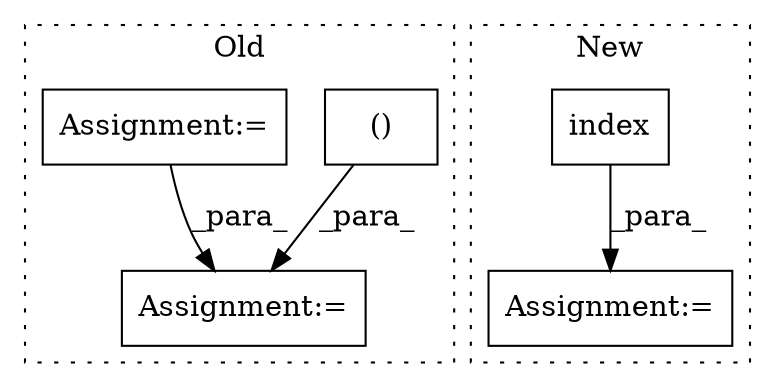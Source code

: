 digraph G {
subgraph cluster0 {
1 [label="()" a="106" s="8028" l="26" shape="box"];
4 [label="Assignment:=" a="7" s="7977" l="1" shape="box"];
5 [label="Assignment:=" a="7" s="7829" l="1" shape="box"];
label = "Old";
style="dotted";
}
subgraph cluster1 {
2 [label="index" a="32" s="9049,9072" l="6,1" shape="box"];
3 [label="Assignment:=" a="7" s="9040" l="1" shape="box"];
label = "New";
style="dotted";
}
1 -> 4 [label="_para_"];
2 -> 3 [label="_para_"];
5 -> 4 [label="_para_"];
}